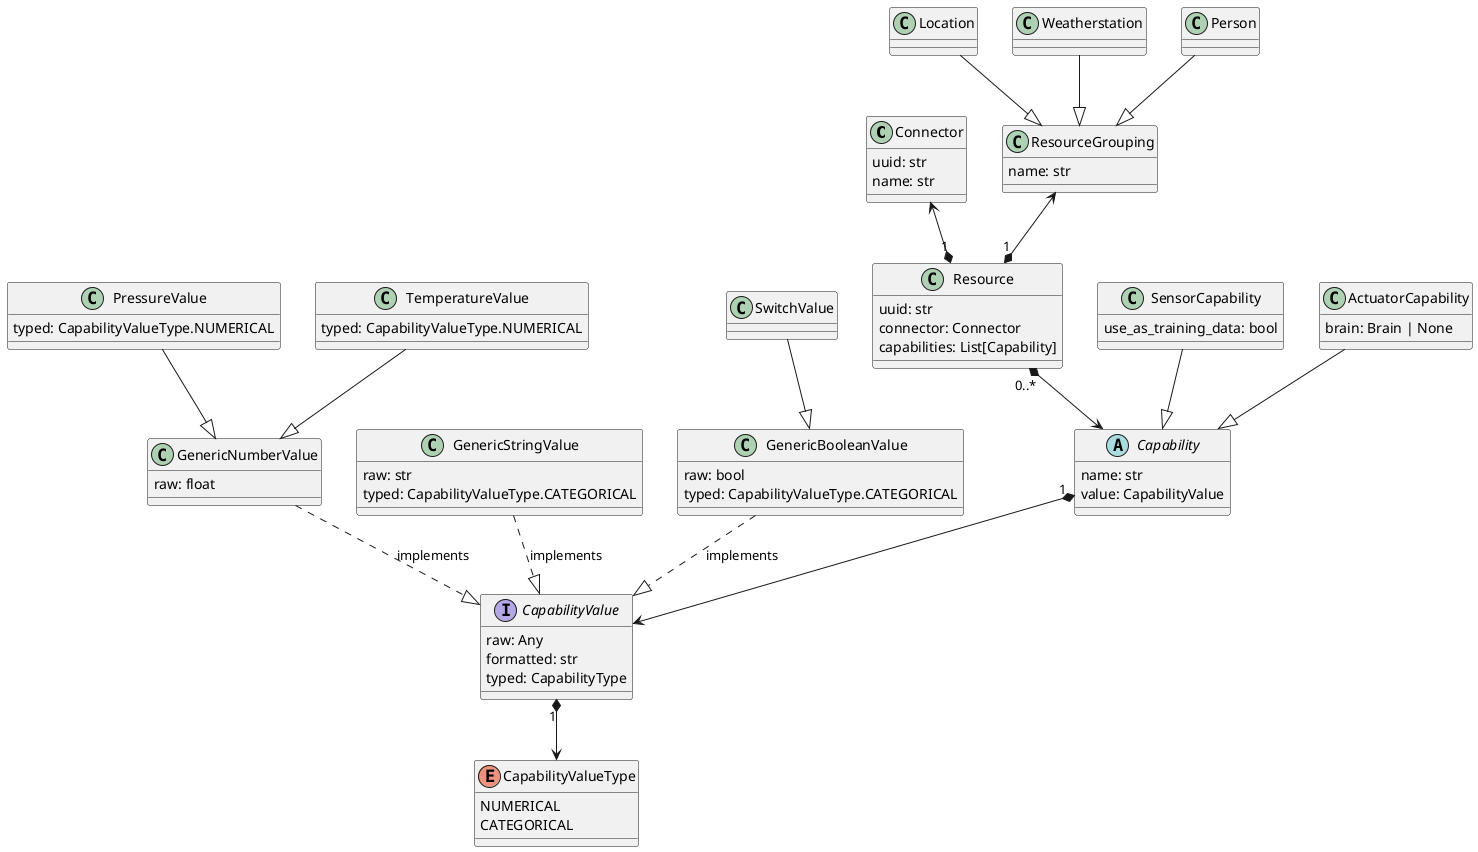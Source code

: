 @startuml Learninghouse Model
class Connector {
    uuid: str
    name: str
}

class Resource {
    uuid: str
    connector: Connector
    capabilities: List[Capability]
}

Connector <--* "1" Resource

abstract class Capability{
    name: str
    value: CapabilityValue
}

Resource "0..*" *--> Capability

class SensorCapability {
    use_as_training_data: bool
}

SensorCapability --|> Capability

class ActuatorCapability {
    brain: Brain | None
}

ActuatorCapability --|> Capability

interface CapabilityValue {
    raw: Any
    formatted: str
    typed: CapabilityType
}

Capability "1" *--> CapabilityValue

enum CapabilityValueType {
    NUMERICAL
    CATEGORICAL
}

CapabilityValue "1" *--> CapabilityValueType

class GenericStringValue {
    raw: str
    typed: CapabilityValueType.CATEGORICAL
}

GenericStringValue ..|> CapabilityValue : implements

class GenericNumberValue {
    raw: float
}

GenericNumberValue ..|> CapabilityValue : implements

class TemperatureValue {
    typed: CapabilityValueType.NUMERICAL
}

TemperatureValue --|> GenericNumberValue

class PressureValue {
    typed: CapabilityValueType.NUMERICAL
}

PressureValue --|> GenericNumberValue

class GenericBooleanValue {
    raw: bool
    typed: CapabilityValueType.CATEGORICAL
}

GenericBooleanValue ..|> CapabilityValue : implements

class SwitchValue {
}

SwitchValue --|> GenericBooleanValue

class ResourceGrouping {
    name: str
}

ResourceGrouping <--* "1" Resource
Location --|> ResourceGrouping
Weatherstation --|> ResourceGrouping
Person --|> ResourceGrouping

@enduml